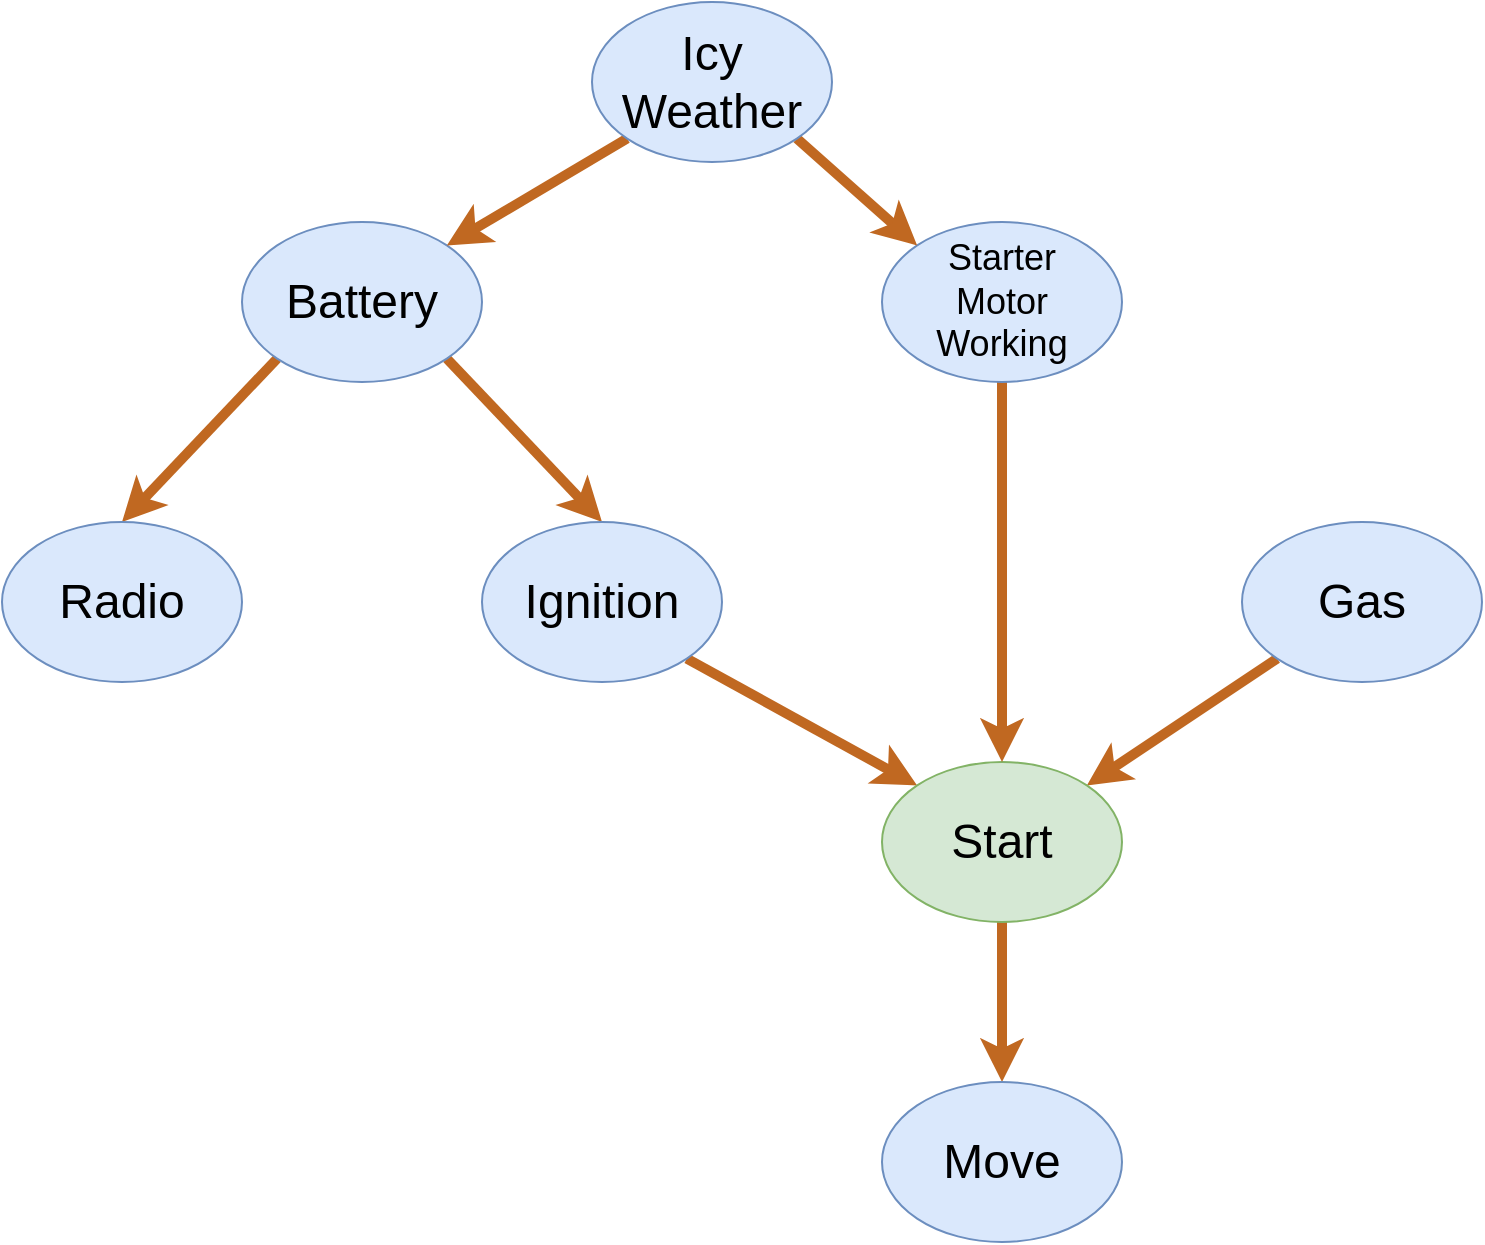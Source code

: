 <mxfile version="22.1.2" type="github">
  <diagram name="Page-1" id="xV-gRT1Iv7v6lI4ZbSDj">
    <mxGraphModel dx="1426" dy="789" grid="1" gridSize="10" guides="1" tooltips="1" connect="1" arrows="1" fold="1" page="1" pageScale="1" pageWidth="850" pageHeight="1100" math="0" shadow="0">
      <root>
        <mxCell id="0" />
        <mxCell id="1" parent="0" />
        <mxCell id="b7p5eAXA6PUHGq_Ljgc6-9" style="rounded=0;orthogonalLoop=1;jettySize=auto;html=1;exitX=0;exitY=1;exitDx=0;exitDy=0;entryX=0.5;entryY=0;entryDx=0;entryDy=0;strokeWidth=5;strokeColor=#C06821;" edge="1" parent="1" source="b7p5eAXA6PUHGq_Ljgc6-1" target="b7p5eAXA6PUHGq_Ljgc6-2">
          <mxGeometry relative="1" as="geometry" />
        </mxCell>
        <mxCell id="b7p5eAXA6PUHGq_Ljgc6-10" style="rounded=0;orthogonalLoop=1;jettySize=auto;html=1;exitX=1;exitY=1;exitDx=0;exitDy=0;entryX=0.5;entryY=0;entryDx=0;entryDy=0;strokeWidth=5;strokeColor=#c06821;" edge="1" parent="1" source="b7p5eAXA6PUHGq_Ljgc6-1" target="b7p5eAXA6PUHGq_Ljgc6-3">
          <mxGeometry relative="1" as="geometry" />
        </mxCell>
        <mxCell id="b7p5eAXA6PUHGq_Ljgc6-1" value="&lt;font style=&quot;font-size: 24px;&quot;&gt;Battery&lt;/font&gt;" style="ellipse;whiteSpace=wrap;html=1;fillColor=#dae8fc;strokeColor=#6c8ebf;" vertex="1" parent="1">
          <mxGeometry x="190" y="200" width="120" height="80" as="geometry" />
        </mxCell>
        <mxCell id="b7p5eAXA6PUHGq_Ljgc6-2" value="&lt;font style=&quot;font-size: 24px;&quot;&gt;Radio&lt;/font&gt;" style="ellipse;whiteSpace=wrap;html=1;fillColor=#dae8fc;strokeColor=#6c8ebf;" vertex="1" parent="1">
          <mxGeometry x="70" y="350" width="120" height="80" as="geometry" />
        </mxCell>
        <mxCell id="b7p5eAXA6PUHGq_Ljgc6-11" style="rounded=0;orthogonalLoop=1;jettySize=auto;html=1;exitX=1;exitY=1;exitDx=0;exitDy=0;entryX=0;entryY=0;entryDx=0;entryDy=0;strokeWidth=5;strokeColor=#c06821;" edge="1" parent="1" source="b7p5eAXA6PUHGq_Ljgc6-3" target="b7p5eAXA6PUHGq_Ljgc6-5">
          <mxGeometry relative="1" as="geometry" />
        </mxCell>
        <mxCell id="b7p5eAXA6PUHGq_Ljgc6-3" value="&lt;font style=&quot;font-size: 24px;&quot;&gt;Ignition&lt;/font&gt;" style="ellipse;whiteSpace=wrap;html=1;fillColor=#dae8fc;strokeColor=#6c8ebf;" vertex="1" parent="1">
          <mxGeometry x="310" y="350" width="120" height="80" as="geometry" />
        </mxCell>
        <mxCell id="b7p5eAXA6PUHGq_Ljgc6-13" style="rounded=0;orthogonalLoop=1;jettySize=auto;html=1;exitX=0;exitY=1;exitDx=0;exitDy=0;entryX=1;entryY=0;entryDx=0;entryDy=0;strokeWidth=5;strokeColor=#C06821;" edge="1" parent="1" source="b7p5eAXA6PUHGq_Ljgc6-4" target="b7p5eAXA6PUHGq_Ljgc6-5">
          <mxGeometry relative="1" as="geometry" />
        </mxCell>
        <mxCell id="b7p5eAXA6PUHGq_Ljgc6-4" value="&lt;font style=&quot;font-size: 24px;&quot;&gt;Gas&lt;/font&gt;" style="ellipse;whiteSpace=wrap;html=1;fillColor=#dae8fc;strokeColor=#6c8ebf;" vertex="1" parent="1">
          <mxGeometry x="690" y="350" width="120" height="80" as="geometry" />
        </mxCell>
        <mxCell id="b7p5eAXA6PUHGq_Ljgc6-12" style="rounded=0;orthogonalLoop=1;jettySize=auto;html=1;exitX=0.5;exitY=1;exitDx=0;exitDy=0;entryX=0.5;entryY=0;entryDx=0;entryDy=0;strokeWidth=5;strokeColor=#C06821;" edge="1" parent="1" source="b7p5eAXA6PUHGq_Ljgc6-5" target="b7p5eAXA6PUHGq_Ljgc6-6">
          <mxGeometry relative="1" as="geometry" />
        </mxCell>
        <mxCell id="b7p5eAXA6PUHGq_Ljgc6-5" value="&lt;font style=&quot;font-size: 24px;&quot;&gt;Start&lt;/font&gt;" style="ellipse;whiteSpace=wrap;html=1;fillColor=#d5e8d4;strokeColor=#82b366;" vertex="1" parent="1">
          <mxGeometry x="510" y="470" width="120" height="80" as="geometry" />
        </mxCell>
        <mxCell id="b7p5eAXA6PUHGq_Ljgc6-6" value="&lt;font style=&quot;font-size: 24px;&quot;&gt;Move&lt;/font&gt;" style="ellipse;whiteSpace=wrap;html=1;fillColor=#dae8fc;strokeColor=#6c8ebf;" vertex="1" parent="1">
          <mxGeometry x="510" y="630" width="120" height="80" as="geometry" />
        </mxCell>
        <mxCell id="b7p5eAXA6PUHGq_Ljgc6-16" style="rounded=0;orthogonalLoop=1;jettySize=auto;html=1;exitX=0.5;exitY=1;exitDx=0;exitDy=0;strokeColor=#C06821;strokeWidth=5;" edge="1" parent="1" source="b7p5eAXA6PUHGq_Ljgc6-7" target="b7p5eAXA6PUHGq_Ljgc6-5">
          <mxGeometry relative="1" as="geometry" />
        </mxCell>
        <mxCell id="b7p5eAXA6PUHGq_Ljgc6-7" value="&lt;font style=&quot;font-size: 18px;&quot;&gt;Starter&lt;br&gt;Motor&lt;br&gt;Working&lt;/font&gt;" style="ellipse;whiteSpace=wrap;html=1;fillColor=#dae8fc;strokeColor=#6c8ebf;" vertex="1" parent="1">
          <mxGeometry x="510" y="200" width="120" height="80" as="geometry" />
        </mxCell>
        <mxCell id="b7p5eAXA6PUHGq_Ljgc6-14" style="rounded=0;orthogonalLoop=1;jettySize=auto;html=1;exitX=0;exitY=1;exitDx=0;exitDy=0;entryX=1;entryY=0;entryDx=0;entryDy=0;strokeWidth=5;strokeColor=#C06821;" edge="1" parent="1" source="b7p5eAXA6PUHGq_Ljgc6-8" target="b7p5eAXA6PUHGq_Ljgc6-1">
          <mxGeometry relative="1" as="geometry" />
        </mxCell>
        <mxCell id="b7p5eAXA6PUHGq_Ljgc6-15" style="rounded=0;orthogonalLoop=1;jettySize=auto;html=1;exitX=1;exitY=1;exitDx=0;exitDy=0;entryX=0;entryY=0;entryDx=0;entryDy=0;strokeWidth=5;strokeColor=#C06821;" edge="1" parent="1" source="b7p5eAXA6PUHGq_Ljgc6-8" target="b7p5eAXA6PUHGq_Ljgc6-7">
          <mxGeometry relative="1" as="geometry" />
        </mxCell>
        <mxCell id="b7p5eAXA6PUHGq_Ljgc6-8" value="&lt;font style=&quot;font-size: 24px;&quot;&gt;Icy Weather&lt;/font&gt;" style="ellipse;whiteSpace=wrap;html=1;fillColor=#dae8fc;strokeColor=#6c8ebf;" vertex="1" parent="1">
          <mxGeometry x="365" y="90" width="120" height="80" as="geometry" />
        </mxCell>
      </root>
    </mxGraphModel>
  </diagram>
</mxfile>
